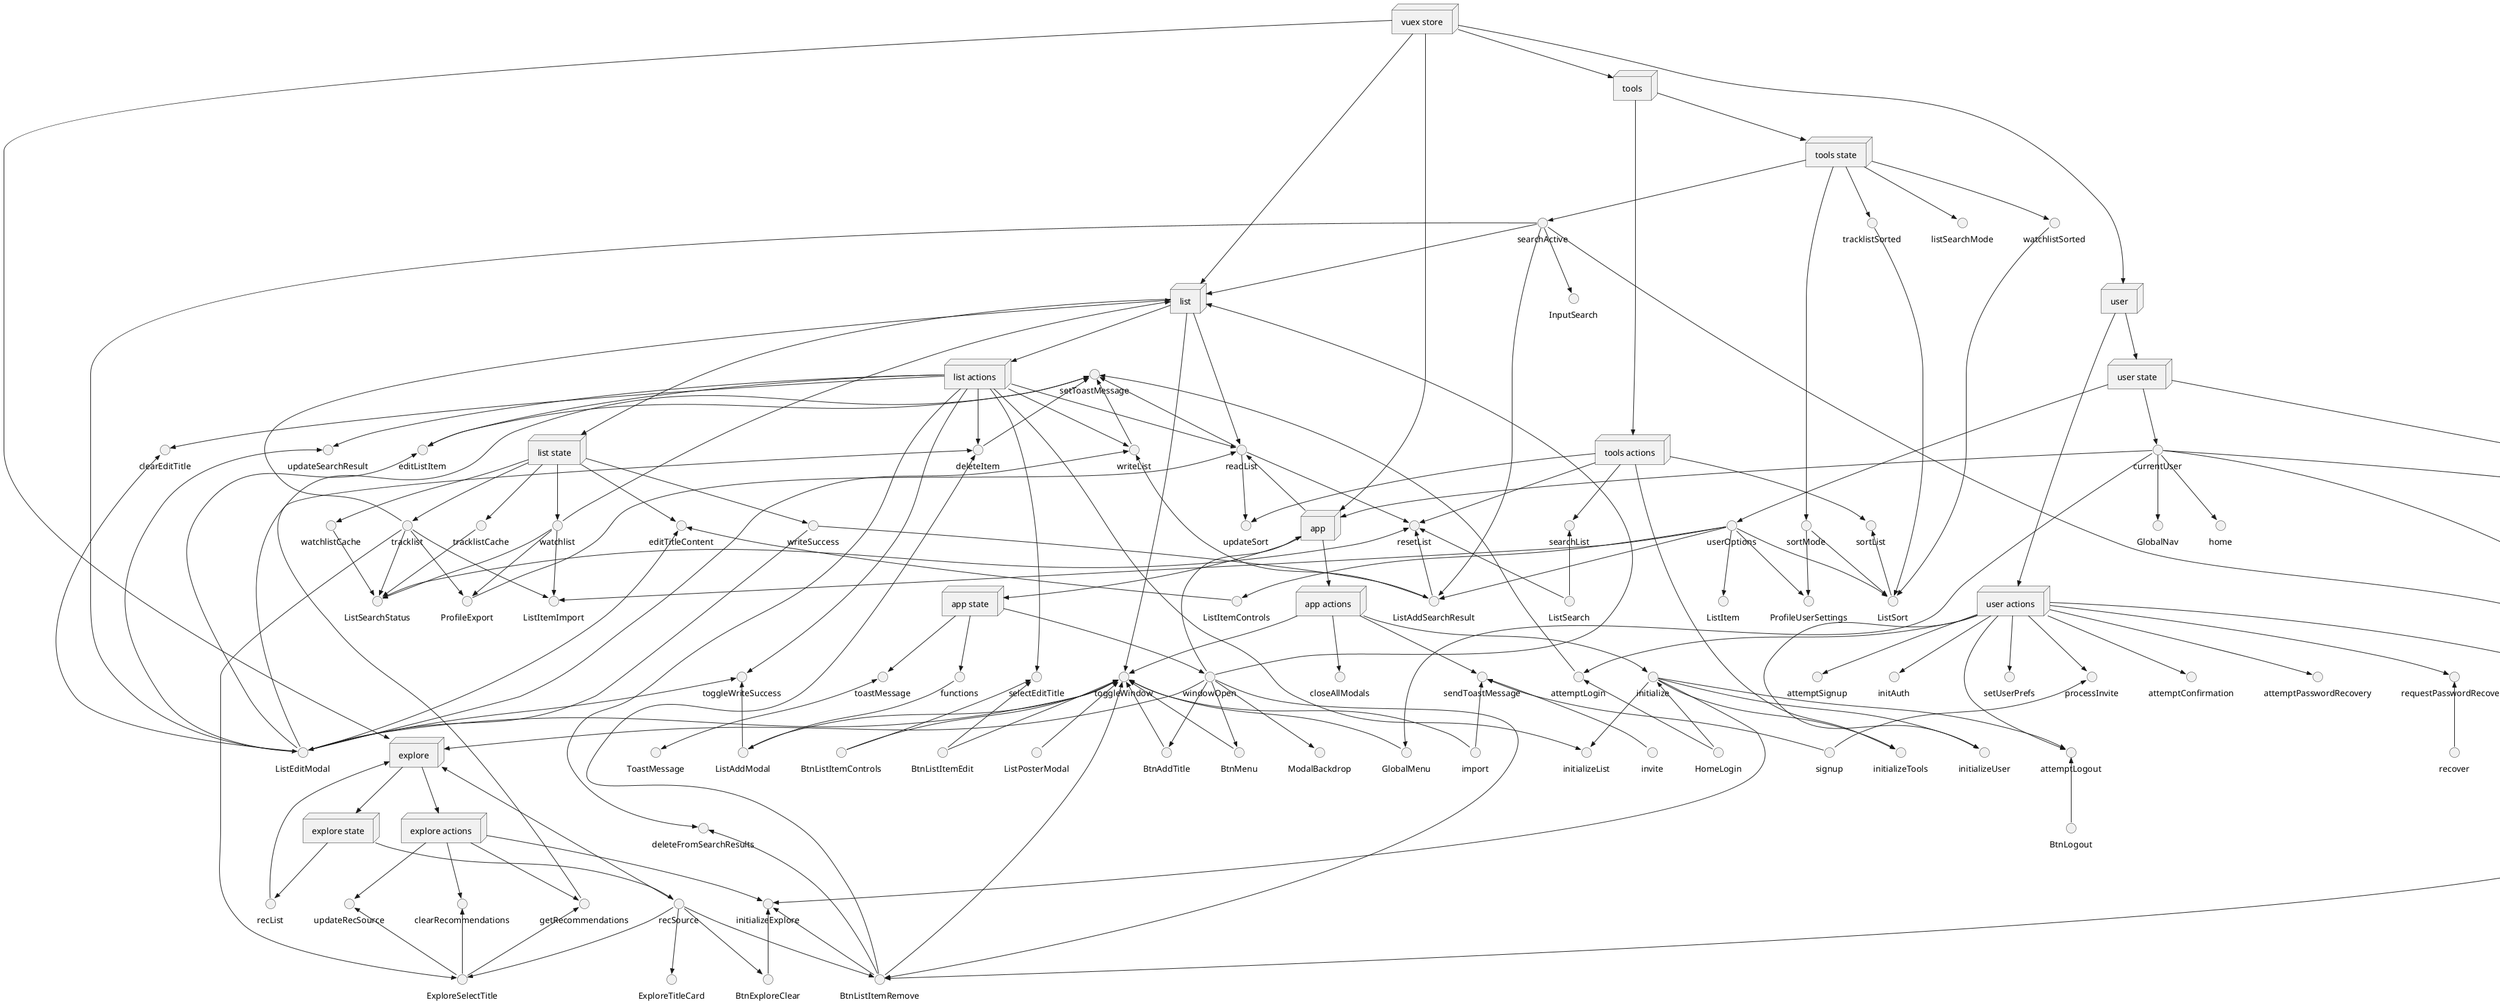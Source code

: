 @startuml "State Mgt. Dependencies"

'nodes
  'store
    node "vuex store" as store
    node app
    node explore
    node list
    node tools
    node user

  'module state
    node "app state" as astate
    node "explore state" as estate
    node "list state" as lstate
    node "tools state" as tstate
    node "user state" as ustate

  'module actions
    node "app actions" as aactions
    node "explore actions" as eactions
    node "list actions" as lactions
    node "tools actions" as tactions
    node "user actions" as uactions

'module hierarchy
  store -->> app
  store -->> explore
  store -->> list
  store -->> tools
  store -->> user

  'state
    app -->> astate
    explore -->> estate
    list -->> lstate
    tools -->> tstate
    user -->> ustate

  'actions
    app -->> aactions
    explore -->> eactions
    list -->> lactions
    tools -->> tactions
    user -->> uactions

'state mapping
  'app state
    astate -->> functions
    astate -->> toastMessage
    astate -->> windowOpen

  'explore state
    estate -->> recList
    estate -->> recSource

  'list state
    lstate -->> editTitleContent
    lstate -->> tracklist
    lstate -->> tracklistCache
    lstate -->> watchlist
    lstate -->> watchlistCache
    lstate -->> writeSuccess

  'tools state
    tstate -->> listSearchMode
    tstate -->> searchActive
    tstate -->> sortMode
    tstate -->> tracklistSorted
    tstate -->> watchlistSorted

  'user state
    ustate -->> currentUser
    ustate -->> GoTrueAuth
    ustate -->> userOptions

'actions mapping
  'app actions
    aactions -->> closeAllModals
    aactions -->> initialize
    aactions -->> toggleWindow
    aactions -->> sendToastMessage

  'explore actions
    eactions -->> clearRecommendations
    eactions -->> getRecommendations
    eactions -->> initializeExplore
    eactions -->> updateRecSource

  'list actions
    lactions -->> clearEditTitle
    lactions -->> deleteFromSearchResults
    lactions -->> deleteItem
    lactions -->> editListItem
    lactions -->> initializeList
    lactions -->> readList
    lactions -->> selectEditTitle
    lactions -->> toggleWriteSuccess
    lactions -->> updateSearchResult
    lactions -->> writeList

  'tools actions
    tactions -->> initializeTools
    tactions -->> resetList
    tactions -->> searchList
    tactions -->> sortList
    tactions -->> updateSort

  'user actions
    uactions -->> attemptConfirmation
    uactions -->> attemptLogin
    uactions -->> attemptLogout
    uactions -->> attemptPasswordRecovery
    uactions -->> attemptSignup
    uactions -->> initAuth
    uactions -->> initializeUser
    uactions -->> processInvite
    uactions -->> requestPasswordRecovery
    uactions -->> updateUserAccount
    uactions -->> setUserPrefs

'action dependencies
  initialize -->> initializeExplore
  initialize -->> initializeList
  initialize -->> initializeTools
  initialize -->> initializeUser
  initialize -->> attemptLogout

  setToastMessage <<-- getRecommendations
  setToastMessage <<-- deleteItem
  setToastMessage <<-- editListItem
  setToastMessage <<-- readList
  setToastMessage <<-- writeList
  setToastMessage <<-- attemptLogin

  readList -->> resetList
  readList -->> updateSort

'state <-> component mapping
  'views
    app <<-up- currentUser
    app -up->> readList
    app <<-up- windowOpen

    admin <<-up- GoTrueAuth

    explore <<-up- recList
    explore <<-up- recSource
    explore <<-up- windowOpen

    home <<-up- currentUser

    import -up->> sendToastMessage
    import -up->> toggleWindow

    invite -up->> sendToastMessage

    list -up->> readList
    list <<-up- searchActive
    list <<-up- tracklist
    list -up->> toggleWindow
    list <<-up- watchlist
    list <<-up- windowOpen

    profile <<-up- currentUser
    profile -up->> updateUserAccount

    recover -up->> requestPasswordRecovery

    signup -up->> processInvite
    signup -up->> sendToastMessage

  'app global
    GlobalFooter <<-up- currentUser

    GlobalMenu <<-up- currentUser
    GlobalMenu -up->> toggleWindow

    GlobalNav <<-up- currentUser

    HomeLogin -up->> attemptLogin
    HomeLogin -up->> initialize

    ModalBackdrop <<-up- windowOpen

    ToastMessage <<-up->> toastMessage

  'buttons
    BtnAddTitle -up->> toggleWindow
    BtnAddTitle <<-up- windowOpen

    BtnExploreClear -up->> initializeExplore
    BtnExploreClear <<-up- recSource

    BtnListItemControls -up->> selectEditTitle
    BtnListItemControls -up->> toggleWindow

    BtnListItemEdit -up->> selectEditTitle
    BtnListItemEdit -up->> toggleWindow

    BtnListItemRemove -up->> deleteFromSearchResults
    BtnListItemRemove -up->> deleteItem
    BtnListItemRemove -up->> initializeExplore
    BtnListItemRemove <<-up- recSource
    BtnListItemRemove <<-up- searchActive
    BtnListItemRemove -up->> toggleWindow
    BtnListItemRemove <<-up- windowOpen

    BtnLogout -up->> attemptLogout

    BtnMenu -up->> toggleWindow
    BtnMenu <<-up- windowOpen

  'explore
    ExploreSelectTitle -up->> clearRecommendations
    ExploreSelectTitle -up->> getRecommendations
    ExploreSelectTitle <<-up- recSource
    ExploreSelectTitle <<-up- tracklist
    ExploreSelectTitle -up->> updateRecSource

    ExploreTitleCard <<-up- recSource

  'input
    InputSearch <<-up- searchActive

  'list
    ListAddModal <<-up- functions
    ListAddModal -up->> toggleWindow
    ListAddModal -up->> toggleWriteSuccess

    ListAddSearchResult -up->> resetList
    ListAddSearchResult <<-up- searchActive
    ListAddSearchResult <<-up- userOptions
    ListAddSearchResult -up->> writeList
    ListAddSearchResult <<-up- writeSuccess

    ListEditModal -up->> clearEditTitle
    ListEditModal -up->> deleteItem
    ListEditModal -up->> editListItem
    ListEditModal -up->> editTitleContent
    ListEditModal <<-up- searchActive
    ListEditModal -up->> toggleWindow
    ListEditModal -up->> toggleWriteSuccess
    ListEditModal -up->> updateSearchResult
    ListEditModal -up->> writeList
    ListEditModal <<-up- writeSuccess

    ListItem <<-up- userOptions

    ListItemControls -up->> editTitleContent
    ListItemControls <<-up- userOptions

    ListItemImport <<-up- tracklist
    ListItemImport <<-up- watchlist
    ListItemImport <<-up- userOptions

    ListPosterModal -up->> toggleWindow

    ListSearch -up->> resetList
    ListSearch -up->> searchList

    ListSearchStatus -up->> resetList
    ListSearchStatus <<-up- tracklist
    ListSearchStatus <<-up- tracklistCache
    ListSearchStatus <<-up- watchlist
    ListSearchStatus <<-up- watchlistCache

    ListSort -up->> sortList
    ListSort <<-up- sortMode
    ListSort <<-up- tracklistSorted
    ListSort <<-up- userOptions
    ListSort <<-up- watchlistSorted

  'profile
    ProfileExport -up->> readList
    ProfileExport <<-up- tracklist
    ProfileExport <<-up- watchlist

    ProfileUserSettings <<-up- sortMode
    ProfileUserSettings <<-up- userOptions

@enduml
